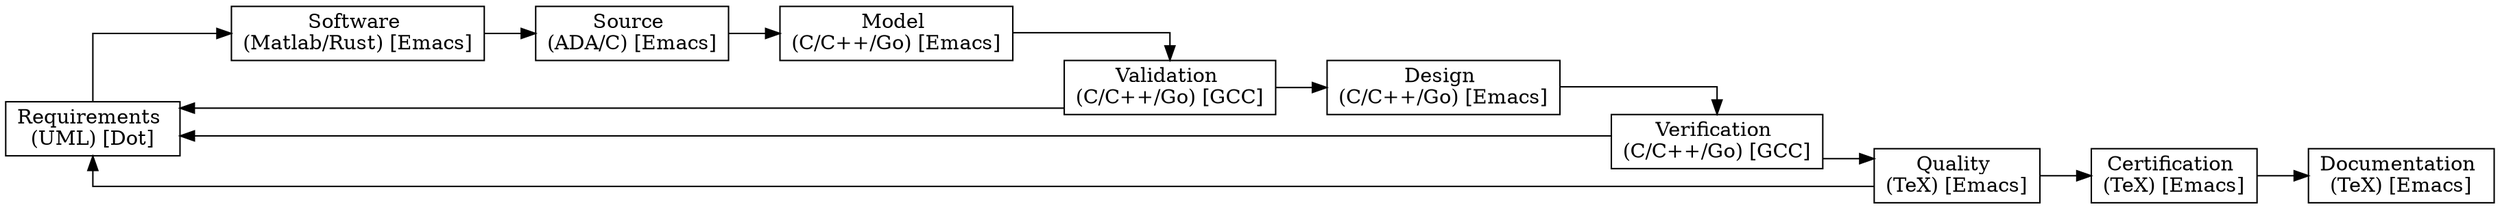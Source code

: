 digraph Project {
  // Introduction
  graph [rankdir = LR, splines=ortho];
  node[shape=record];

  // Blocks
  Requirements[label="Requirements \n(UML) [Dot]"];
  Software[label="Software \n(Matlab/Rust) [Emacs]"];
  Source[label="Source \n(ADA/C) [Emacs]"];
  Model[label="Model \n(C/C++/Go) [Emacs]"];
  Validation[label="Validation \n(C/C++/Go) [GCC]"];
  Design[label="Design \n(C/C++/Go) [Emacs]"];
  Verification[label="Verification \n(C/C++/Go) [GCC]"];
  Quality[label="Quality \n(TeX) [Emacs]"];
  Certification[label="Certification \n(TeX) [Emacs]"];
  Documentation[label="Documentation \n(TeX) [Emacs]"];

  // Sequence
  Requirements -> Software;
  Software -> Source;
  Source -> Model;
  Model -> Validation;
  Validation -> Design;
  Design -> Verification;
  Verification -> Quality;
  Quality -> Certification;
  Certification -> Documentation;

  // Feedback
  Validation -> Requirements;
  Verification -> Requirements;
  Quality -> Requirements;
}

